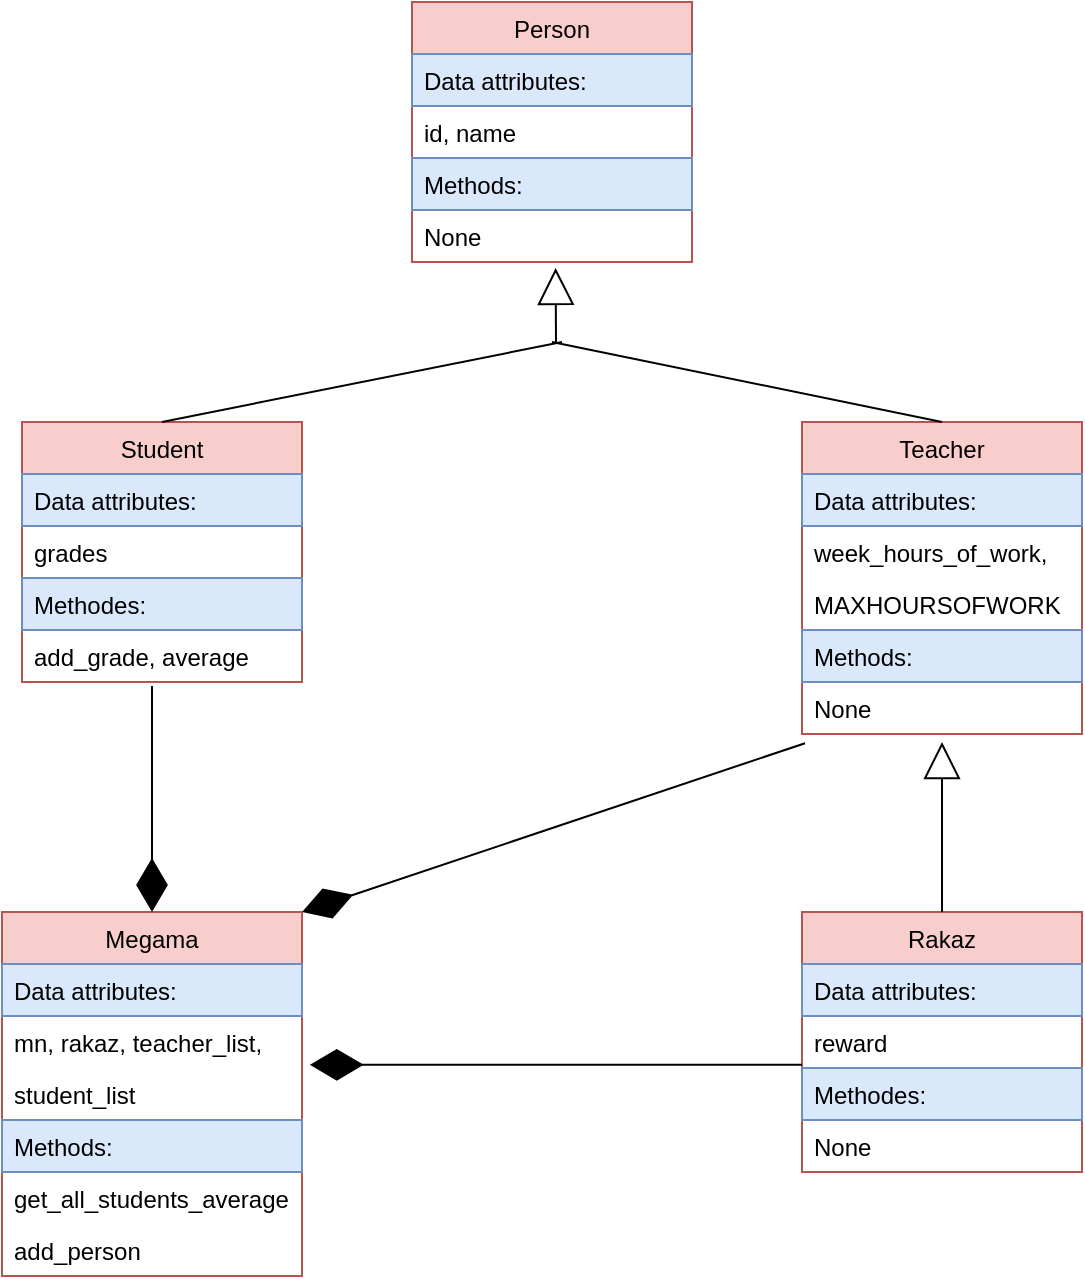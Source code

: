 <mxfile version="15.1.4" type="github">
  <diagram name="Page-1" id="c4acf3e9-155e-7222-9cf6-157b1a14988f">
    <mxGraphModel dx="1038" dy="547" grid="1" gridSize="10" guides="1" tooltips="1" connect="1" arrows="1" fold="1" page="1" pageScale="1" pageWidth="850" pageHeight="1100" background="none" math="0" shadow="0">
      <root>
        <mxCell id="0" />
        <mxCell id="1" parent="0" />
        <mxCell id="LdPG2zmqAYQ_JZ5zzS2D-1" value="Person" style="swimlane;fontStyle=0;childLayout=stackLayout;horizontal=1;startSize=26;horizontalStack=0;resizeParent=1;resizeParentMax=0;resizeLast=0;collapsible=1;marginBottom=0;fillColor=#f8cecc;strokeColor=#b85450;" vertex="1" parent="1">
          <mxGeometry x="355" y="30" width="140" height="130" as="geometry" />
        </mxCell>
        <mxCell id="LdPG2zmqAYQ_JZ5zzS2D-2" value="Data attributes:" style="text;strokeColor=#6c8ebf;fillColor=#dae8fc;align=left;verticalAlign=top;spacingLeft=4;spacingRight=4;overflow=hidden;rotatable=0;points=[[0,0.5],[1,0.5]];portConstraint=eastwest;" vertex="1" parent="LdPG2zmqAYQ_JZ5zzS2D-1">
          <mxGeometry y="26" width="140" height="26" as="geometry" />
        </mxCell>
        <mxCell id="LdPG2zmqAYQ_JZ5zzS2D-3" value="id, name" style="text;strokeColor=none;fillColor=none;align=left;verticalAlign=top;spacingLeft=4;spacingRight=4;overflow=hidden;rotatable=0;points=[[0,0.5],[1,0.5]];portConstraint=eastwest;" vertex="1" parent="LdPG2zmqAYQ_JZ5zzS2D-1">
          <mxGeometry y="52" width="140" height="26" as="geometry" />
        </mxCell>
        <mxCell id="LdPG2zmqAYQ_JZ5zzS2D-4" value="Methods:" style="text;strokeColor=#6c8ebf;fillColor=#dae8fc;align=left;verticalAlign=top;spacingLeft=4;spacingRight=4;overflow=hidden;rotatable=0;points=[[0,0.5],[1,0.5]];portConstraint=eastwest;" vertex="1" parent="LdPG2zmqAYQ_JZ5zzS2D-1">
          <mxGeometry y="78" width="140" height="26" as="geometry" />
        </mxCell>
        <mxCell id="LdPG2zmqAYQ_JZ5zzS2D-5" value="None" style="text;strokeColor=none;fillColor=none;align=left;verticalAlign=top;spacingLeft=4;spacingRight=4;overflow=hidden;rotatable=0;points=[[0,0.5],[1,0.5]];portConstraint=eastwest;" vertex="1" parent="LdPG2zmqAYQ_JZ5zzS2D-1">
          <mxGeometry y="104" width="140" height="26" as="geometry" />
        </mxCell>
        <mxCell id="LdPG2zmqAYQ_JZ5zzS2D-6" value="Student" style="swimlane;fontStyle=0;childLayout=stackLayout;horizontal=1;startSize=26;horizontalStack=0;resizeParent=1;resizeParentMax=0;resizeLast=0;collapsible=1;marginBottom=0;fillColor=#f8cecc;strokeColor=#b85450;" vertex="1" parent="1">
          <mxGeometry x="160" y="240" width="140" height="130" as="geometry" />
        </mxCell>
        <mxCell id="LdPG2zmqAYQ_JZ5zzS2D-7" value="Data attributes:" style="text;strokeColor=#6c8ebf;fillColor=#dae8fc;align=left;verticalAlign=top;spacingLeft=4;spacingRight=4;overflow=hidden;rotatable=0;points=[[0,0.5],[1,0.5]];portConstraint=eastwest;" vertex="1" parent="LdPG2zmqAYQ_JZ5zzS2D-6">
          <mxGeometry y="26" width="140" height="26" as="geometry" />
        </mxCell>
        <mxCell id="LdPG2zmqAYQ_JZ5zzS2D-8" value="grades" style="text;strokeColor=none;fillColor=none;align=left;verticalAlign=top;spacingLeft=4;spacingRight=4;overflow=hidden;rotatable=0;points=[[0,0.5],[1,0.5]];portConstraint=eastwest;" vertex="1" parent="LdPG2zmqAYQ_JZ5zzS2D-6">
          <mxGeometry y="52" width="140" height="26" as="geometry" />
        </mxCell>
        <mxCell id="LdPG2zmqAYQ_JZ5zzS2D-9" value="Methodes:" style="text;strokeColor=#6c8ebf;fillColor=#dae8fc;align=left;verticalAlign=top;spacingLeft=4;spacingRight=4;overflow=hidden;rotatable=0;points=[[0,0.5],[1,0.5]];portConstraint=eastwest;" vertex="1" parent="LdPG2zmqAYQ_JZ5zzS2D-6">
          <mxGeometry y="78" width="140" height="26" as="geometry" />
        </mxCell>
        <mxCell id="LdPG2zmqAYQ_JZ5zzS2D-16" value="add_grade, average" style="text;strokeColor=none;fillColor=none;align=left;verticalAlign=top;spacingLeft=4;spacingRight=4;overflow=hidden;rotatable=0;points=[[0,0.5],[1,0.5]];portConstraint=eastwest;" vertex="1" parent="LdPG2zmqAYQ_JZ5zzS2D-6">
          <mxGeometry y="104" width="140" height="26" as="geometry" />
        </mxCell>
        <mxCell id="LdPG2zmqAYQ_JZ5zzS2D-14" value="" style="endArrow=block;endSize=16;endFill=0;html=1;entryX=0.513;entryY=1.115;entryDx=0;entryDy=0;entryPerimeter=0;" edge="1" parent="1" target="LdPG2zmqAYQ_JZ5zzS2D-5">
          <mxGeometry width="160" relative="1" as="geometry">
            <mxPoint x="427" y="200" as="sourcePoint" />
            <mxPoint x="500" y="280" as="targetPoint" />
          </mxGeometry>
        </mxCell>
        <mxCell id="LdPG2zmqAYQ_JZ5zzS2D-15" value="" style="endArrow=none;html=1;exitX=0.5;exitY=0;exitDx=0;exitDy=0;" edge="1" parent="1" source="LdPG2zmqAYQ_JZ5zzS2D-6">
          <mxGeometry width="50" height="50" relative="1" as="geometry">
            <mxPoint x="390" y="300" as="sourcePoint" />
            <mxPoint x="430" y="200" as="targetPoint" />
          </mxGeometry>
        </mxCell>
        <mxCell id="LdPG2zmqAYQ_JZ5zzS2D-18" value="Teacher" style="swimlane;fontStyle=0;childLayout=stackLayout;horizontal=1;startSize=26;horizontalStack=0;resizeParent=1;resizeParentMax=0;resizeLast=0;collapsible=1;marginBottom=0;fillColor=#f8cecc;strokeColor=#b85450;" vertex="1" parent="1">
          <mxGeometry x="550" y="240" width="140" height="156" as="geometry" />
        </mxCell>
        <mxCell id="LdPG2zmqAYQ_JZ5zzS2D-19" value="Data attributes:" style="text;strokeColor=#6c8ebf;fillColor=#dae8fc;align=left;verticalAlign=top;spacingLeft=4;spacingRight=4;overflow=hidden;rotatable=0;points=[[0,0.5],[1,0.5]];portConstraint=eastwest;" vertex="1" parent="LdPG2zmqAYQ_JZ5zzS2D-18">
          <mxGeometry y="26" width="140" height="26" as="geometry" />
        </mxCell>
        <mxCell id="LdPG2zmqAYQ_JZ5zzS2D-20" value="week_hours_of_work," style="text;strokeColor=none;fillColor=none;align=left;verticalAlign=top;spacingLeft=4;spacingRight=4;overflow=hidden;rotatable=0;points=[[0,0.5],[1,0.5]];portConstraint=eastwest;" vertex="1" parent="LdPG2zmqAYQ_JZ5zzS2D-18">
          <mxGeometry y="52" width="140" height="26" as="geometry" />
        </mxCell>
        <mxCell id="LdPG2zmqAYQ_JZ5zzS2D-21" value="MAXHOURSOFWORK" style="text;strokeColor=none;fillColor=none;align=left;verticalAlign=top;spacingLeft=4;spacingRight=4;overflow=hidden;rotatable=0;points=[[0,0.5],[1,0.5]];portConstraint=eastwest;" vertex="1" parent="LdPG2zmqAYQ_JZ5zzS2D-18">
          <mxGeometry y="78" width="140" height="26" as="geometry" />
        </mxCell>
        <mxCell id="LdPG2zmqAYQ_JZ5zzS2D-22" value="Methods:" style="text;strokeColor=#6c8ebf;fillColor=#dae8fc;align=left;verticalAlign=top;spacingLeft=4;spacingRight=4;overflow=hidden;rotatable=0;points=[[0,0.5],[1,0.5]];portConstraint=eastwest;" vertex="1" parent="LdPG2zmqAYQ_JZ5zzS2D-18">
          <mxGeometry y="104" width="140" height="26" as="geometry" />
        </mxCell>
        <mxCell id="LdPG2zmqAYQ_JZ5zzS2D-24" value="None" style="text;strokeColor=none;fillColor=none;align=left;verticalAlign=top;spacingLeft=4;spacingRight=4;overflow=hidden;rotatable=0;points=[[0,0.5],[1,0.5]];portConstraint=eastwest;" vertex="1" parent="LdPG2zmqAYQ_JZ5zzS2D-18">
          <mxGeometry y="130" width="140" height="26" as="geometry" />
        </mxCell>
        <mxCell id="LdPG2zmqAYQ_JZ5zzS2D-23" value="" style="endArrow=none;html=1;exitX=0.5;exitY=0;exitDx=0;exitDy=0;" edge="1" parent="1" source="LdPG2zmqAYQ_JZ5zzS2D-18">
          <mxGeometry width="50" height="50" relative="1" as="geometry">
            <mxPoint x="375" y="250" as="sourcePoint" />
            <mxPoint x="425" y="200" as="targetPoint" />
          </mxGeometry>
        </mxCell>
        <mxCell id="LdPG2zmqAYQ_JZ5zzS2D-25" value="Rakaz" style="swimlane;fontStyle=0;childLayout=stackLayout;horizontal=1;startSize=26;horizontalStack=0;resizeParent=1;resizeParentMax=0;resizeLast=0;collapsible=1;marginBottom=0;fillColor=#f8cecc;strokeColor=#b85450;" vertex="1" parent="1">
          <mxGeometry x="550" y="485" width="140" height="130" as="geometry" />
        </mxCell>
        <mxCell id="LdPG2zmqAYQ_JZ5zzS2D-26" value="Data attributes:" style="text;strokeColor=#6c8ebf;fillColor=#dae8fc;align=left;verticalAlign=top;spacingLeft=4;spacingRight=4;overflow=hidden;rotatable=0;points=[[0,0.5],[1,0.5]];portConstraint=eastwest;" vertex="1" parent="LdPG2zmqAYQ_JZ5zzS2D-25">
          <mxGeometry y="26" width="140" height="26" as="geometry" />
        </mxCell>
        <mxCell id="LdPG2zmqAYQ_JZ5zzS2D-27" value="reward" style="text;strokeColor=none;fillColor=none;align=left;verticalAlign=top;spacingLeft=4;spacingRight=4;overflow=hidden;rotatable=0;points=[[0,0.5],[1,0.5]];portConstraint=eastwest;" vertex="1" parent="LdPG2zmqAYQ_JZ5zzS2D-25">
          <mxGeometry y="52" width="140" height="26" as="geometry" />
        </mxCell>
        <mxCell id="LdPG2zmqAYQ_JZ5zzS2D-28" value="Methodes:" style="text;strokeColor=#6c8ebf;fillColor=#dae8fc;align=left;verticalAlign=top;spacingLeft=4;spacingRight=4;overflow=hidden;rotatable=0;points=[[0,0.5],[1,0.5]];portConstraint=eastwest;" vertex="1" parent="LdPG2zmqAYQ_JZ5zzS2D-25">
          <mxGeometry y="78" width="140" height="26" as="geometry" />
        </mxCell>
        <mxCell id="LdPG2zmqAYQ_JZ5zzS2D-29" value="None" style="text;strokeColor=none;fillColor=none;align=left;verticalAlign=top;spacingLeft=4;spacingRight=4;overflow=hidden;rotatable=0;points=[[0,0.5],[1,0.5]];portConstraint=eastwest;" vertex="1" parent="LdPG2zmqAYQ_JZ5zzS2D-25">
          <mxGeometry y="104" width="140" height="26" as="geometry" />
        </mxCell>
        <mxCell id="LdPG2zmqAYQ_JZ5zzS2D-30" value="" style="endArrow=block;endSize=16;endFill=0;html=1;exitX=0.5;exitY=0;exitDx=0;exitDy=0;" edge="1" parent="1" source="LdPG2zmqAYQ_JZ5zzS2D-25">
          <mxGeometry width="160" relative="1" as="geometry">
            <mxPoint x="340" y="500" as="sourcePoint" />
            <mxPoint x="620" y="400" as="targetPoint" />
          </mxGeometry>
        </mxCell>
        <mxCell id="LdPG2zmqAYQ_JZ5zzS2D-31" value="Megama" style="swimlane;fontStyle=0;childLayout=stackLayout;horizontal=1;startSize=26;horizontalStack=0;resizeParent=1;resizeParentMax=0;resizeLast=0;collapsible=1;marginBottom=0;fillColor=#f8cecc;strokeColor=#b85450;" vertex="1" parent="1">
          <mxGeometry x="150" y="485" width="150" height="182" as="geometry" />
        </mxCell>
        <mxCell id="LdPG2zmqAYQ_JZ5zzS2D-32" value="Data attributes:" style="text;strokeColor=#6c8ebf;fillColor=#dae8fc;align=left;verticalAlign=top;spacingLeft=4;spacingRight=4;overflow=hidden;rotatable=0;points=[[0,0.5],[1,0.5]];portConstraint=eastwest;" vertex="1" parent="LdPG2zmqAYQ_JZ5zzS2D-31">
          <mxGeometry y="26" width="150" height="26" as="geometry" />
        </mxCell>
        <mxCell id="LdPG2zmqAYQ_JZ5zzS2D-33" value="mn, rakaz, teacher_list," style="text;strokeColor=none;fillColor=none;align=left;verticalAlign=top;spacingLeft=4;spacingRight=4;overflow=hidden;rotatable=0;points=[[0,0.5],[1,0.5]];portConstraint=eastwest;" vertex="1" parent="LdPG2zmqAYQ_JZ5zzS2D-31">
          <mxGeometry y="52" width="150" height="26" as="geometry" />
        </mxCell>
        <mxCell id="LdPG2zmqAYQ_JZ5zzS2D-34" value="student_list" style="text;strokeColor=none;fillColor=none;align=left;verticalAlign=top;spacingLeft=4;spacingRight=4;overflow=hidden;rotatable=0;points=[[0,0.5],[1,0.5]];portConstraint=eastwest;" vertex="1" parent="LdPG2zmqAYQ_JZ5zzS2D-31">
          <mxGeometry y="78" width="150" height="26" as="geometry" />
        </mxCell>
        <mxCell id="LdPG2zmqAYQ_JZ5zzS2D-35" value="Methods:" style="text;strokeColor=#6c8ebf;fillColor=#dae8fc;align=left;verticalAlign=top;spacingLeft=4;spacingRight=4;overflow=hidden;rotatable=0;points=[[0,0.5],[1,0.5]];portConstraint=eastwest;" vertex="1" parent="LdPG2zmqAYQ_JZ5zzS2D-31">
          <mxGeometry y="104" width="150" height="26" as="geometry" />
        </mxCell>
        <mxCell id="LdPG2zmqAYQ_JZ5zzS2D-36" value="get_all_students_average" style="text;strokeColor=none;fillColor=none;align=left;verticalAlign=top;spacingLeft=4;spacingRight=4;overflow=hidden;rotatable=0;points=[[0,0.5],[1,0.5]];portConstraint=eastwest;" vertex="1" parent="LdPG2zmqAYQ_JZ5zzS2D-31">
          <mxGeometry y="130" width="150" height="26" as="geometry" />
        </mxCell>
        <mxCell id="LdPG2zmqAYQ_JZ5zzS2D-42" value="add_person" style="text;strokeColor=none;fillColor=none;align=left;verticalAlign=top;spacingLeft=4;spacingRight=4;overflow=hidden;rotatable=0;points=[[0,0.5],[1,0.5]];portConstraint=eastwest;" vertex="1" parent="LdPG2zmqAYQ_JZ5zzS2D-31">
          <mxGeometry y="156" width="150" height="26" as="geometry" />
        </mxCell>
        <mxCell id="LdPG2zmqAYQ_JZ5zzS2D-38" value="" style="endArrow=diamondThin;endFill=1;endSize=24;html=1;entryX=0.5;entryY=0;entryDx=0;entryDy=0;" edge="1" parent="1" target="LdPG2zmqAYQ_JZ5zzS2D-31">
          <mxGeometry width="160" relative="1" as="geometry">
            <mxPoint x="225" y="372" as="sourcePoint" />
            <mxPoint x="500" y="500" as="targetPoint" />
          </mxGeometry>
        </mxCell>
        <mxCell id="LdPG2zmqAYQ_JZ5zzS2D-39" value="" style="endArrow=diamondThin;endFill=1;endSize=24;html=1;exitX=0.011;exitY=1.177;exitDx=0;exitDy=0;exitPerimeter=0;entryX=1;entryY=0;entryDx=0;entryDy=0;" edge="1" parent="1" source="LdPG2zmqAYQ_JZ5zzS2D-24" target="LdPG2zmqAYQ_JZ5zzS2D-31">
          <mxGeometry width="160" relative="1" as="geometry">
            <mxPoint x="340" y="500" as="sourcePoint" />
            <mxPoint x="500" y="500" as="targetPoint" />
          </mxGeometry>
        </mxCell>
        <mxCell id="LdPG2zmqAYQ_JZ5zzS2D-41" value="" style="endArrow=diamondThin;endFill=1;endSize=24;html=1;exitX=0;exitY=0.938;exitDx=0;exitDy=0;exitPerimeter=0;entryX=1.026;entryY=-0.062;entryDx=0;entryDy=0;entryPerimeter=0;" edge="1" parent="1" source="LdPG2zmqAYQ_JZ5zzS2D-27" target="LdPG2zmqAYQ_JZ5zzS2D-34">
          <mxGeometry width="160" relative="1" as="geometry">
            <mxPoint x="340" y="500" as="sourcePoint" />
            <mxPoint x="500" y="500" as="targetPoint" />
          </mxGeometry>
        </mxCell>
      </root>
    </mxGraphModel>
  </diagram>
</mxfile>
